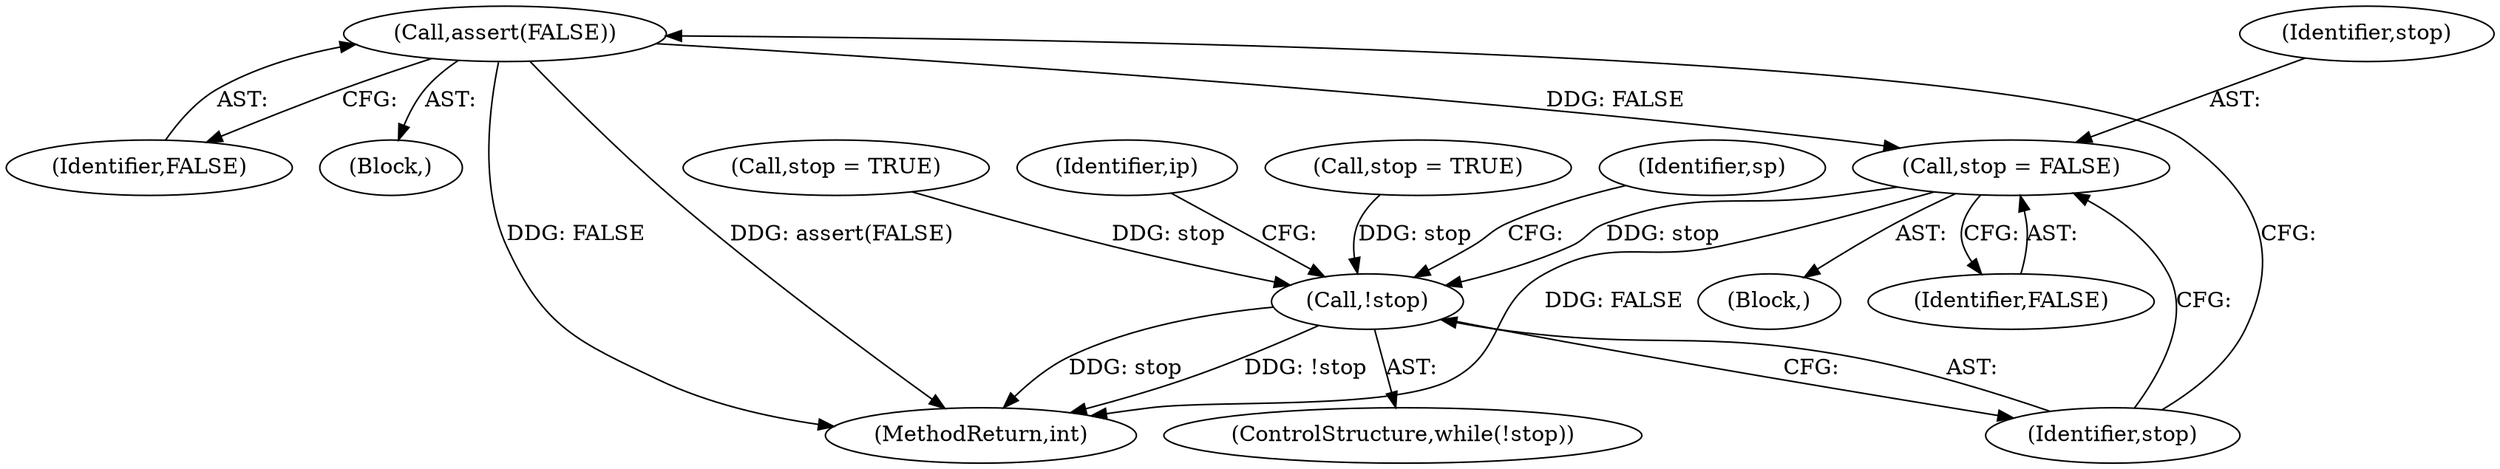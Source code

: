 digraph "0_yara_992480c30f75943e9cd6245bb2015c7737f9b661@API" {
"1000439" [label="(Call,assert(FALSE))"];
"1000201" [label="(Call,stop = FALSE)"];
"1000205" [label="(Call,!stop)"];
"1000439" [label="(Call,assert(FALSE))"];
"1000452" [label="(MethodReturn,int)"];
"1000201" [label="(Call,stop = FALSE)"];
"1000183" [label="(Block,)"];
"1000206" [label="(Identifier,stop)"];
"1000205" [label="(Call,!stop)"];
"1000211" [label="(Identifier,ip)"];
"1000274" [label="(Call,stop = TRUE)"];
"1000204" [label="(ControlStructure,while(!stop))"];
"1000440" [label="(Identifier,FALSE)"];
"1000181" [label="(Identifier,sp)"];
"1000317" [label="(Call,stop = TRUE)"];
"1000202" [label="(Identifier,stop)"];
"1000203" [label="(Identifier,FALSE)"];
"1000253" [label="(Block,)"];
"1000439" -> "1000253"  [label="AST: "];
"1000439" -> "1000440"  [label="CFG: "];
"1000440" -> "1000439"  [label="AST: "];
"1000206" -> "1000439"  [label="CFG: "];
"1000439" -> "1000452"  [label="DDG: FALSE"];
"1000439" -> "1000452"  [label="DDG: assert(FALSE)"];
"1000439" -> "1000201"  [label="DDG: FALSE"];
"1000201" -> "1000183"  [label="AST: "];
"1000201" -> "1000203"  [label="CFG: "];
"1000202" -> "1000201"  [label="AST: "];
"1000203" -> "1000201"  [label="AST: "];
"1000206" -> "1000201"  [label="CFG: "];
"1000201" -> "1000452"  [label="DDG: FALSE"];
"1000201" -> "1000205"  [label="DDG: stop"];
"1000205" -> "1000204"  [label="AST: "];
"1000205" -> "1000206"  [label="CFG: "];
"1000206" -> "1000205"  [label="AST: "];
"1000181" -> "1000205"  [label="CFG: "];
"1000211" -> "1000205"  [label="CFG: "];
"1000205" -> "1000452"  [label="DDG: stop"];
"1000205" -> "1000452"  [label="DDG: !stop"];
"1000274" -> "1000205"  [label="DDG: stop"];
"1000317" -> "1000205"  [label="DDG: stop"];
}
